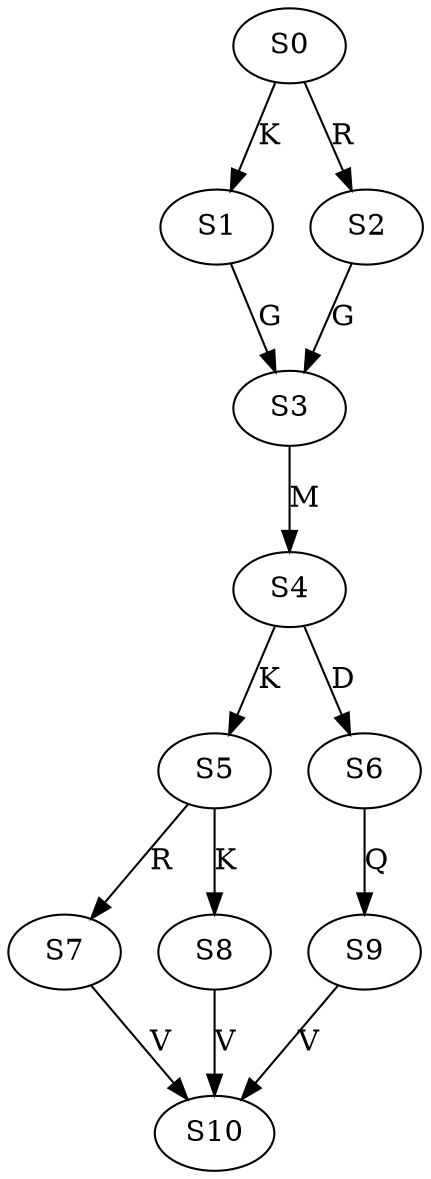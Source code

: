 strict digraph  {
	S0 -> S1 [ label = K ];
	S0 -> S2 [ label = R ];
	S1 -> S3 [ label = G ];
	S2 -> S3 [ label = G ];
	S3 -> S4 [ label = M ];
	S4 -> S5 [ label = K ];
	S4 -> S6 [ label = D ];
	S5 -> S7 [ label = R ];
	S5 -> S8 [ label = K ];
	S6 -> S9 [ label = Q ];
	S7 -> S10 [ label = V ];
	S8 -> S10 [ label = V ];
	S9 -> S10 [ label = V ];
}
